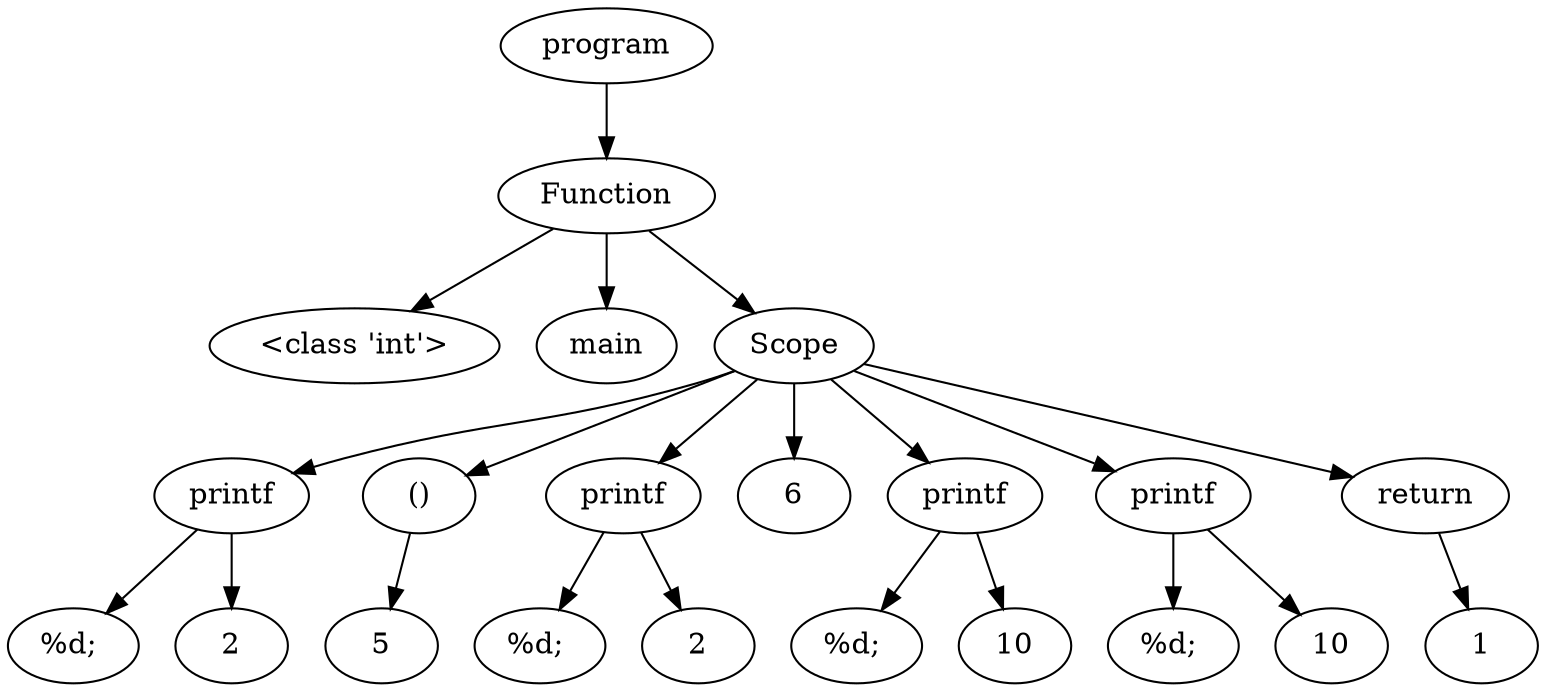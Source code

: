digraph G { 
"<AST.AST object at 0x00000212493D2A30> (0)"[label="program"]
"<AST.ASTFunction object at 0x00000212493D2550> (1)"[label="Function"]
"<AST.AST object at 0x00000212493D2A30> (0)"->"<AST.ASTFunction object at 0x00000212493D2550> (1)"
"<AST.ASTFunction object at 0x00000212493D2550> (1)"[label="Function"]
"<AST.ASTDataType object at 0x00000212493D2070> (2)"[label="<class 'int'>"]
"<AST.ASTFunction object at 0x00000212493D2550> (1)"->"<AST.ASTDataType object at 0x00000212493D2070> (2)"
"<AST.ASTFunctionName object at 0x00000212493D2F40> (2)"[label="main"]
"<AST.ASTFunction object at 0x00000212493D2550> (1)"->"<AST.ASTFunctionName object at 0x00000212493D2F40> (2)"
"<AST.ASTScope object at 0x00000212493D2E50> (2)"[label="Scope"]
"<AST.ASTFunction object at 0x00000212493D2550> (1)"->"<AST.ASTScope object at 0x00000212493D2E50> (2)"
"<AST.ASTScope object at 0x00000212493D2E50> (2)"[label="Scope"]
"<AST.ASTPrintf object at 0x00000212493D2490> (3)"[label="printf"]
"<AST.ASTScope object at 0x00000212493D2E50> (2)"->"<AST.ASTPrintf object at 0x00000212493D2490> (3)"
"<AST.ASTPrintf object at 0x00000212493D2490> (3)"[label="printf"]
"<AST.ASTText object at 0x00000212493D2280> (4)"[label="%d; "]
"<AST.ASTPrintf object at 0x00000212493D2490> (3)"->"<AST.ASTText object at 0x00000212493D2280> (4)"
"<AST.ASTInt object at 0x00000212493D67F0> (4)"[label="2"]
"<AST.ASTPrintf object at 0x00000212493D2490> (3)"->"<AST.ASTInt object at 0x00000212493D67F0> (4)"
"<AST.AST object at 0x00000212493D6160> (3)"[label="()"]
"<AST.ASTScope object at 0x00000212493D2E50> (2)"->"<AST.AST object at 0x00000212493D6160> (3)"
"<AST.AST object at 0x00000212493D6160> (3)"[label="()"]
"<AST.ASTInt object at 0x00000212493D6E50> (4)"[label="5"]
"<AST.AST object at 0x00000212493D6160> (3)"->"<AST.ASTInt object at 0x00000212493D6E50> (4)"
"<AST.ASTPrintf object at 0x00000212493D6820> (3)"[label="printf"]
"<AST.ASTScope object at 0x00000212493D2E50> (2)"->"<AST.ASTPrintf object at 0x00000212493D6820> (3)"
"<AST.ASTPrintf object at 0x00000212493D6820> (3)"[label="printf"]
"<AST.ASTText object at 0x00000212493D6760> (4)"[label="%d; "]
"<AST.ASTPrintf object at 0x00000212493D6820> (3)"->"<AST.ASTText object at 0x00000212493D6760> (4)"
"<AST.ASTInt object at 0x00000212493D64C0> (4)"[label="2"]
"<AST.ASTPrintf object at 0x00000212493D6820> (3)"->"<AST.ASTInt object at 0x00000212493D64C0> (4)"
"<AST.ASTInt object at 0x00000212493D61F0> (3)"[label="6"]
"<AST.ASTScope object at 0x00000212493D2E50> (2)"->"<AST.ASTInt object at 0x00000212493D61F0> (3)"
"<AST.ASTPrintf object at 0x00000212493D65B0> (3)"[label="printf"]
"<AST.ASTScope object at 0x00000212493D2E50> (2)"->"<AST.ASTPrintf object at 0x00000212493D65B0> (3)"
"<AST.ASTPrintf object at 0x00000212493D65B0> (3)"[label="printf"]
"<AST.ASTText object at 0x00000212493D65E0> (4)"[label="%d; "]
"<AST.ASTPrintf object at 0x00000212493D65B0> (3)"->"<AST.ASTText object at 0x00000212493D65E0> (4)"
"<AST.ASTInt object at 0x00000212493D6730> (4)"[label="10"]
"<AST.ASTPrintf object at 0x00000212493D65B0> (3)"->"<AST.ASTInt object at 0x00000212493D6730> (4)"
"<AST.ASTPrintf object at 0x00000212493D6AF0> (3)"[label="printf"]
"<AST.ASTScope object at 0x00000212493D2E50> (2)"->"<AST.ASTPrintf object at 0x00000212493D6AF0> (3)"
"<AST.ASTPrintf object at 0x00000212493D6AF0> (3)"[label="printf"]
"<AST.ASTText object at 0x00000212493D6190> (4)"[label="%d; "]
"<AST.ASTPrintf object at 0x00000212493D6AF0> (3)"->"<AST.ASTText object at 0x00000212493D6190> (4)"
"<AST.ASTInt object at 0x00000212493DD190> (4)"[label="10"]
"<AST.ASTPrintf object at 0x00000212493D6AF0> (3)"->"<AST.ASTInt object at 0x00000212493DD190> (4)"
"<AST.ASTReturn object at 0x00000212493D6550> (3)"[label="return"]
"<AST.ASTScope object at 0x00000212493D2E50> (2)"->"<AST.ASTReturn object at 0x00000212493D6550> (3)"
"<AST.ASTReturn object at 0x00000212493D6550> (3)"[label="return"]
"<AST.ASTInt object at 0x00000212493DD6A0> (4)"[label="1"]
"<AST.ASTReturn object at 0x00000212493D6550> (3)"->"<AST.ASTInt object at 0x00000212493DD6A0> (4)"
}